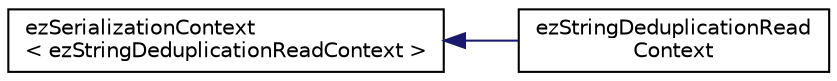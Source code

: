 digraph "Graphical Class Hierarchy"
{
 // LATEX_PDF_SIZE
  edge [fontname="Helvetica",fontsize="10",labelfontname="Helvetica",labelfontsize="10"];
  node [fontname="Helvetica",fontsize="10",shape=record];
  rankdir="LR";
  Node0 [label="ezSerializationContext\l\< ezStringDeduplicationReadContext \>",height=0.2,width=0.4,color="black", fillcolor="white", style="filled",URL="$d6/ddf/classez_serialization_context.htm",tooltip=" "];
  Node0 -> Node1 [dir="back",color="midnightblue",fontsize="10",style="solid",fontname="Helvetica"];
  Node1 [label="ezStringDeduplicationRead\lContext",height=0.2,width=0.4,color="black", fillcolor="white", style="filled",URL="$dd/d94/classez_string_deduplication_read_context.htm",tooltip="This class to restore strings written to a stream using a ezStringDeduplicationWriteContext."];
}
